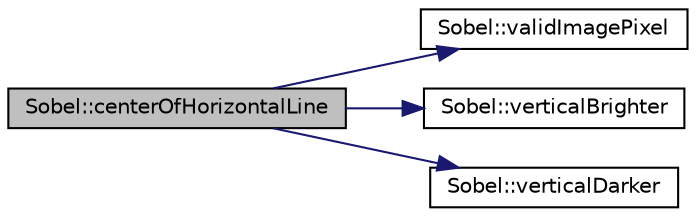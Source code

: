 digraph "Sobel::centerOfHorizontalLine"
{
 // INTERACTIVE_SVG=YES
  edge [fontname="Helvetica",fontsize="10",labelfontname="Helvetica",labelfontsize="10"];
  node [fontname="Helvetica",fontsize="10",shape=record];
  rankdir="LR";
  Node1 [label="Sobel::centerOfHorizontalLine",height=0.2,width=0.4,color="black", fillcolor="grey75", style="filled", fontcolor="black"];
  Node1 -> Node2 [color="midnightblue",fontsize="10",style="solid",fontname="Helvetica"];
  Node2 [label="Sobel::validImagePixel",height=0.2,width=0.4,color="black", fillcolor="white", style="filled",URL="$d4/df0/class_sobel.html#a9b0d2cac08f22333351772dd72d68aae"];
  Node1 -> Node3 [color="midnightblue",fontsize="10",style="solid",fontname="Helvetica"];
  Node3 [label="Sobel::verticalBrighter",height=0.2,width=0.4,color="black", fillcolor="white", style="filled",URL="$d4/df0/class_sobel.html#abc1dfae39d404b2de0d412a1ec5173f4"];
  Node1 -> Node4 [color="midnightblue",fontsize="10",style="solid",fontname="Helvetica"];
  Node4 [label="Sobel::verticalDarker",height=0.2,width=0.4,color="black", fillcolor="white", style="filled",URL="$d4/df0/class_sobel.html#a2e8fd1e850b656166d59ef0a3823b569"];
}
